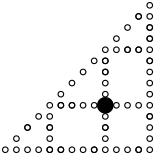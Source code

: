 <?xml version="1.0"?>
<!DOCTYPE ipe SYSTEM "ipe.dtd">
<ipe version="70005" creator="Ipe 7.1.4">
<info created="D:20151116114303" modified="D:20151116134457"/>
<ipestyle name="basic">
<symbol name="arrow/arc(spx)">
<path stroke="sym-stroke" fill="sym-stroke" pen="sym-pen">
0 0 m
-1 0.333 l
-1 -0.333 l
h
</path>
</symbol>
<symbol name="arrow/farc(spx)">
<path stroke="sym-stroke" fill="white" pen="sym-pen">
0 0 m
-1 0.333 l
-1 -0.333 l
h
</path>
</symbol>
<symbol name="mark/circle(sx)" transformations="translations">
<path fill="sym-stroke">
0.6 0 0 0.6 0 0 e
0.4 0 0 0.4 0 0 e
</path>
</symbol>
<symbol name="mark/disk(sx)" transformations="translations">
<path fill="sym-stroke">
0.6 0 0 0.6 0 0 e
</path>
</symbol>
<symbol name="mark/fdisk(sfx)" transformations="translations">
<group>
<path fill="sym-fill">
0.5 0 0 0.5 0 0 e
</path>
<path fill="sym-stroke" fillrule="eofill">
0.6 0 0 0.6 0 0 e
0.4 0 0 0.4 0 0 e
</path>
</group>
</symbol>
<symbol name="mark/box(sx)" transformations="translations">
<path fill="sym-stroke" fillrule="eofill">
-0.6 -0.6 m
0.6 -0.6 l
0.6 0.6 l
-0.6 0.6 l
h
-0.4 -0.4 m
0.4 -0.4 l
0.4 0.4 l
-0.4 0.4 l
h
</path>
</symbol>
<symbol name="mark/square(sx)" transformations="translations">
<path fill="sym-stroke">
-0.6 -0.6 m
0.6 -0.6 l
0.6 0.6 l
-0.6 0.6 l
h
</path>
</symbol>
<symbol name="mark/fsquare(sfx)" transformations="translations">
<group>
<path fill="sym-fill">
-0.5 -0.5 m
0.5 -0.5 l
0.5 0.5 l
-0.5 0.5 l
h
</path>
<path fill="sym-stroke" fillrule="eofill">
-0.6 -0.6 m
0.6 -0.6 l
0.6 0.6 l
-0.6 0.6 l
h
-0.4 -0.4 m
0.4 -0.4 l
0.4 0.4 l
-0.4 0.4 l
h
</path>
</group>
</symbol>
<symbol name="mark/cross(sx)" transformations="translations">
<group>
<path fill="sym-stroke">
-0.43 -0.57 m
0.57 0.43 l
0.43 0.57 l
-0.57 -0.43 l
h
</path>
<path fill="sym-stroke">
-0.43 0.57 m
0.57 -0.43 l
0.43 -0.57 l
-0.57 0.43 l
h
</path>
</group>
</symbol>
<symbol name="arrow/fnormal(spx)">
<path stroke="sym-stroke" fill="white" pen="sym-pen">
0 0 m
-1 0.333 l
-1 -0.333 l
h
</path>
</symbol>
<symbol name="arrow/pointed(spx)">
<path stroke="sym-stroke" fill="sym-stroke" pen="sym-pen">
0 0 m
-1 0.333 l
-0.8 0 l
-1 -0.333 l
h
</path>
</symbol>
<symbol name="arrow/fpointed(spx)">
<path stroke="sym-stroke" fill="white" pen="sym-pen">
0 0 m
-1 0.333 l
-0.8 0 l
-1 -0.333 l
h
</path>
</symbol>
<symbol name="arrow/linear(spx)">
<path stroke="sym-stroke" pen="sym-pen">
-1 0.333 m
0 0 l
-1 -0.333 l
</path>
</symbol>
<symbol name="arrow/fdouble(spx)">
<path stroke="sym-stroke" fill="white" pen="sym-pen">
0 0 m
-1 0.333 l
-1 -0.333 l
h
-1 0 m
-2 0.333 l
-2 -0.333 l
h
</path>
</symbol>
<symbol name="arrow/double(spx)">
<path stroke="sym-stroke" fill="sym-stroke" pen="sym-pen">
0 0 m
-1 0.333 l
-1 -0.333 l
h
-1 0 m
-2 0.333 l
-2 -0.333 l
h
</path>
</symbol>
<pen name="heavier" value="0.8"/>
<pen name="fat" value="1.2"/>
<pen name="ultrafat" value="2"/>
<symbolsize name="large" value="5"/>
<symbolsize name="small" value="2"/>
<symbolsize name="tiny" value="1.1"/>
<arrowsize name="large" value="10"/>
<arrowsize name="small" value="5"/>
<arrowsize name="tiny" value="3"/>
<color name="red" value="1 0 0"/>
<color name="green" value="0 1 0"/>
<color name="blue" value="0 0 1"/>
<color name="yellow" value="1 1 0"/>
<color name="orange" value="1 0.647 0"/>
<color name="gold" value="1 0.843 0"/>
<color name="purple" value="0.627 0.125 0.941"/>
<color name="gray" value="0.745"/>
<color name="brown" value="0.647 0.165 0.165"/>
<color name="navy" value="0 0 0.502"/>
<color name="pink" value="1 0.753 0.796"/>
<color name="seagreen" value="0.18 0.545 0.341"/>
<color name="turquoise" value="0.251 0.878 0.816"/>
<color name="violet" value="0.933 0.51 0.933"/>
<color name="darkblue" value="0 0 0.545"/>
<color name="darkcyan" value="0 0.545 0.545"/>
<color name="darkgray" value="0.663"/>
<color name="darkgreen" value="0 0.392 0"/>
<color name="darkmagenta" value="0.545 0 0.545"/>
<color name="darkorange" value="1 0.549 0"/>
<color name="darkred" value="0.545 0 0"/>
<color name="lightblue" value="0.678 0.847 0.902"/>
<color name="lightcyan" value="0.878 1 1"/>
<color name="lightgray" value="0.827"/>
<color name="lightgreen" value="0.565 0.933 0.565"/>
<color name="lightyellow" value="1 1 0.878"/>
<dashstyle name="dashed" value="[4] 0"/>
<dashstyle name="dotted" value="[1 3] 0"/>
<dashstyle name="dash dotted" value="[4 2 1 2] 0"/>
<dashstyle name="dash dot dotted" value="[4 2 1 2 1 2] 0"/>
<textsize name="large" value="\large"/>
<textsize name="small" value="\small"/>
<textsize name="tiny" value="\tiny"/>
<textsize name="Large" value="\Large"/>
<textsize name="LARGE" value="\LARGE"/>
<textsize name="huge" value="\huge"/>
<textsize name="Huge" value="\Huge"/>
<textsize name="footnote" value="\footnotesize"/>
<textstyle name="center" begin="\begin{center}" end="\end{center}"/>
<textstyle name="itemize" begin="\begin{itemize}" end="\end{itemize}"/>
<textstyle name="item" begin="\begin{itemize}\item{}" end="\end{itemize}"/>
<gridsize name="4 pts" value="4"/>
<gridsize name="8 pts (~3 mm)" value="8"/>
<gridsize name="16 pts (~6 mm)" value="16"/>
<gridsize name="32 pts (~12 mm)" value="32"/>
<gridsize name="10 pts (~3.5 mm)" value="10"/>
<gridsize name="20 pts (~7 mm)" value="20"/>
<gridsize name="14 pts (~5 mm)" value="14"/>
<gridsize name="28 pts (~10 mm)" value="28"/>
<gridsize name="56 pts (~20 mm)" value="56"/>
<anglesize name="90 deg" value="90"/>
<anglesize name="60 deg" value="60"/>
<anglesize name="45 deg" value="45"/>
<anglesize name="30 deg" value="30"/>
<anglesize name="22.5 deg" value="22.5"/>
<tiling name="falling" angle="-60" step="4" width="1"/>
<tiling name="rising" angle="30" step="4" width="1"/>
</ipestyle>
<page>
<layer name="alpha"/>
<layer name="beta"/>
<layer name="gamma"/>
<layer name="delta"/>
<layer name="epsilon"/>
<layer name="zeta"/>
<layer name="eta"/>
<layer name="theta"/>
<view layers="alpha" active="alpha"/>
<view layers="alpha beta" active="beta"/>
<view layers="alpha delta" active="delta"/>
<view layers="alpha epsilon" active="epsilon"/>
<view layers="alpha zeta" active="zeta"/>
<view layers="alpha gamma" active="zeta"/>
<view layers="alpha eta" active="eta"/>
<view layers="alpha theta" active="theta"/>
<use layer="alpha" name="mark/circle(sx)" pos="196 628" size="small" stroke="black"/>
<use name="mark/circle(sx)" pos="196 628" size="small" stroke="black"/>
<use name="mark/circle(sx)" pos="200 632" size="small" stroke="black"/>
<use name="mark/circle(sx)" pos="204 636" size="small" stroke="black"/>
<use name="mark/circle(sx)" pos="208 640" size="small" stroke="black"/>
<use name="mark/circle(sx)" pos="212 644" size="small" stroke="black"/>
<use name="mark/circle(sx)" pos="216 648" size="small" stroke="black"/>
<use name="mark/circle(sx)" pos="220 652" size="small" stroke="black"/>
<use name="mark/circle(sx)" pos="224 656" size="small" stroke="black"/>
<use name="mark/circle(sx)" pos="228 660" size="small" stroke="black"/>
<use name="mark/circle(sx)" pos="232 664" size="small" stroke="black"/>
<use name="mark/circle(sx)" pos="236 668" size="small" stroke="black"/>
<use name="mark/circle(sx)" pos="236 668" size="small" stroke="black"/>
<use name="mark/circle(sx)" pos="240 672" size="small" stroke="black"/>
<use name="mark/circle(sx)" pos="224 636" size="small" stroke="black"/>
<use name="mark/circle(sx)" pos="220 636" size="small" stroke="black"/>
<use name="mark/circle(sx)" pos="216 636" size="small" stroke="black"/>
<use name="mark/circle(sx)" pos="212 636" size="small" stroke="black"/>
<use name="mark/circle(sx)" pos="212 636" size="small" stroke="black"/>
<use name="mark/circle(sx)" pos="208 636" size="small" stroke="black"/>
<use name="mark/circle(sx)" pos="208 636" size="small" stroke="black"/>
<use matrix="1 0 0 1 -4 0" name="mark/circle(sx)" pos="208 632" size="small" stroke="black"/>
<use matrix="1 0 0 1 -4 0" name="mark/circle(sx)" pos="208 628" size="small" stroke="black"/>
<use matrix="1 0 0 1 -4 0" name="mark/circle(sx)" pos="208 628" size="small" stroke="black"/>
<use name="mark/circle(sx)" pos="224 628" size="small" stroke="black"/>
<use name="mark/circle(sx)" pos="224 628" size="small" stroke="black"/>
<use name="mark/circle(sx)" pos="224 632" size="small" stroke="black"/>
<use name="mark/circle(sx)" pos="224 640" size="small" stroke="black"/>
<use name="mark/circle(sx)" pos="224 644" size="small" stroke="black"/>
<use name="mark/circle(sx)" pos="224 648" size="small" stroke="black"/>
<use name="mark/circle(sx)" pos="224 648" size="small" stroke="black"/>
<use name="mark/circle(sx)" pos="224 652" size="small" stroke="black"/>
<use name="mark/circle(sx)" pos="224 652" size="small" stroke="black"/>
<use matrix="1 0 0 1 0 4" name="mark/circle(sx)" pos="228 652" size="small" stroke="black"/>
<use matrix="1 0 0 1 0 4" name="mark/circle(sx)" pos="232 652" size="small" stroke="black"/>
<use matrix="1 0 0 1 0 4" name="mark/circle(sx)" pos="232 652" size="small" stroke="black"/>
<use matrix="1 0 0 1 0 4" name="mark/circle(sx)" pos="236 652" size="small" stroke="black"/>
<use matrix="1 0 0 1 0 4" name="mark/circle(sx)" pos="236 652" size="small" stroke="black"/>
<use name="mark/circle(sx)" pos="240 652" size="small" stroke="black"/>
<use name="mark/circle(sx)" pos="240 652" size="small" stroke="black"/>
<use name="mark/circle(sx)" pos="240 668" size="small" stroke="black"/>
<use name="mark/circle(sx)" pos="240 664" size="small" stroke="black"/>
<use name="mark/circle(sx)" pos="240 664" size="small" stroke="black"/>
<use name="mark/circle(sx)" pos="240 660" size="small" stroke="black"/>
<use name="mark/circle(sx)" pos="240 660" size="small" stroke="black"/>
<use name="mark/circle(sx)" pos="240 656" size="small" stroke="black"/>
<use name="mark/circle(sx)" pos="240 648" size="small" stroke="black"/>
<use name="mark/circle(sx)" pos="240 644" size="small" stroke="black"/>
<use name="mark/circle(sx)" pos="240 640" size="small" stroke="black"/>
<use name="mark/circle(sx)" pos="240 636" size="small" stroke="black"/>
<use name="mark/circle(sx)" pos="240 632" size="small" stroke="black"/>
<use name="mark/circle(sx)" pos="240 632" size="small" stroke="black"/>
<use name="mark/circle(sx)" pos="240 628" size="small" stroke="black"/>
<use name="mark/circle(sx)" pos="228 636" size="small" stroke="black"/>
<use name="mark/circle(sx)" pos="232 636" size="small" stroke="black"/>
<use name="mark/circle(sx)" pos="236 636" size="small" stroke="black"/>
<use matrix="1 0 0 1 0 -4" name="mark/circle(sx)" pos="192 624" size="small" stroke="black"/>
<use matrix="1 0 0 1 0 -4" name="mark/circle(sx)" pos="208 624" size="small" stroke="black"/>
<use matrix="1 0 0 1 0 -4" name="mark/circle(sx)" pos="208 624" size="small" stroke="black"/>
<use matrix="1 0 0 1 0 -4" name="mark/circle(sx)" pos="224 624" size="small" stroke="black"/>
<use matrix="1 0 0 1 0 -4" name="mark/circle(sx)" pos="240 624" size="small" stroke="black"/>
<use matrix="1 0 0 1 0 -4" name="mark/circle(sx)" pos="196 624" size="small" stroke="black"/>
<use matrix="1 0 0 1 0 -4" name="mark/circle(sx)" pos="200 624" size="small" stroke="black"/>
<use matrix="1 0 0 1 0 -4" name="mark/circle(sx)" pos="204 624" size="small" stroke="black"/>
<use matrix="1 0 0 1 0 -4" name="mark/circle(sx)" pos="204 624" size="small" stroke="black"/>
<use matrix="1 0 0 1 0 -4" name="mark/circle(sx)" pos="212 624" size="small" stroke="black"/>
<use matrix="1 0 0 1 0 -4" name="mark/circle(sx)" pos="216 624" size="small" stroke="black"/>
<use matrix="1 0 0 1 0 -4" name="mark/circle(sx)" pos="220 624" size="small" stroke="black"/>
<use matrix="1 0 0 1 0 -4" name="mark/circle(sx)" pos="220 624" size="small" stroke="black"/>
<use matrix="1 0 0 1 0 -4" name="mark/circle(sx)" pos="228 624" size="small" stroke="black"/>
<use matrix="1 0 0 1 0 -4" name="mark/circle(sx)" pos="232 624" size="small" stroke="black"/>
<use matrix="1 0 0 1 0 -4" name="mark/circle(sx)" pos="236 624" size="small" stroke="black"/>
<use matrix="1 0 0 1 0 -4" name="mark/circle(sx)" pos="236 624" size="small" stroke="black"/>
<use name="mark/circle(sx)" pos="188 620" size="small" stroke="black"/>
<use name="mark/circle(sx)" pos="192 624" size="small" stroke="black"/>
<use name="mark/circle(sx)" pos="240 624" size="small" stroke="black"/>
<use name="mark/circle(sx)" pos="224 624" size="small" stroke="black"/>
<use matrix="1 0 0 1 -4 0" name="mark/circle(sx)" pos="208 624" size="small" stroke="black"/>
<use name="mark/disk(sx)" pos="224 636" size="large" stroke="black"/>
<use layer="beta" name="mark/cross(sx)" pos="224 636" size="normal" stroke="red"/>
<use layer="gamma" name="mark/cross(sx)" pos="200 628" size="normal" stroke="red"/>
<use name="mark/cross(sx)" pos="200 628" size="normal" stroke="red"/>
<use name="mark/cross(sx)" pos="196 624" size="normal" stroke="red"/>
<use name="mark/cross(sx)" pos="200 624" size="normal" stroke="red"/>
<use name="mark/cross(sx)" pos="200 624" size="normal" stroke="red"/>
<use name="mark/cross(sx)" pos="200 632" size="normal" stroke="red"/>
<use name="mark/cross(sx)" pos="196 628" size="normal" stroke="red"/>
<use name="mark/cross(sx)" pos="192 624" size="normal" stroke="red"/>
<use name="mark/cross(sx)" pos="192 624" size="normal" stroke="red"/>
<use name="mark/cross(sx)" pos="188 620" size="normal" stroke="red"/>
<use name="mark/cross(sx)" pos="192 620" size="normal" stroke="red"/>
<use name="mark/cross(sx)" pos="196 620" size="normal" stroke="red"/>
<use name="mark/cross(sx)" pos="200 620" size="normal" stroke="red"/>
<use layer="delta" name="mark/cross(sx)" pos="204 636" size="normal" stroke="red"/>
<use name="mark/cross(sx)" pos="204 632" size="normal" stroke="red"/>
<use name="mark/cross(sx)" pos="204 628" size="normal" stroke="red"/>
<use name="mark/cross(sx)" pos="204 624" size="normal" stroke="red"/>
<use name="mark/cross(sx)" pos="204 624" size="normal" stroke="red"/>
<use name="mark/cross(sx)" pos="204 620" size="normal" stroke="red"/>
<use layer="epsilon" name="mark/cross(sx)" pos="220 636" size="normal" stroke="red"/>
<use name="mark/cross(sx)" pos="216 636" size="normal" stroke="red"/>
<use name="mark/cross(sx)" pos="212 636" size="normal" stroke="red"/>
<use name="mark/cross(sx)" pos="208 636" size="normal" stroke="red"/>
<use name="mark/cross(sx)" pos="208 636" size="normal" stroke="red"/>
<use name="mark/cross(sx)" pos="204 636" size="normal" stroke="red"/>
<use name="mark/cross(sx)" pos="224 632" size="normal" stroke="red"/>
<use name="mark/cross(sx)" pos="224 628" size="normal" stroke="red"/>
<use name="mark/cross(sx)" pos="224 628" size="normal" stroke="red"/>
<use name="mark/cross(sx)" pos="224 624" size="normal" stroke="red"/>
<use name="mark/cross(sx)" pos="224 624" size="normal" stroke="red"/>
<use name="mark/cross(sx)" pos="224 620" size="normal" stroke="red"/>
<use name="mark/cross(sx)" pos="224 620" size="normal" stroke="red"/>
<use layer="zeta" name="mark/cross(sx)" pos="224 640" size="normal" stroke="red"/>
<use name="mark/cross(sx)" pos="224 644" size="normal" stroke="red"/>
<use name="mark/cross(sx)" pos="224 648" size="normal" stroke="red"/>
<use name="mark/cross(sx)" pos="224 648" size="normal" stroke="red"/>
<use name="mark/cross(sx)" pos="224 652" size="normal" stroke="red"/>
<use name="mark/cross(sx)" pos="224 656" size="normal" stroke="red"/>
<use name="mark/cross(sx)" pos="224 656" size="normal" stroke="red"/>
<use name="mark/cross(sx)" pos="228 636" size="normal" stroke="red"/>
<use name="mark/cross(sx)" pos="232 636" size="normal" stroke="red"/>
<use name="mark/cross(sx)" pos="236 636" size="normal" stroke="red"/>
<use name="mark/cross(sx)" pos="240 636" size="normal" stroke="red"/>
<use layer="eta" name="mark/cross(sx)" pos="228 632" size="normal" stroke="red"/>
<use name="mark/cross(sx)" pos="232 632" size="normal" stroke="red"/>
<use name="mark/cross(sx)" pos="232 632" size="normal" stroke="red"/>
<use name="mark/cross(sx)" pos="236 632" size="normal" stroke="red"/>
<use name="mark/cross(sx)" pos="240 632" size="normal" stroke="red"/>
<use name="mark/cross(sx)" pos="240 628" size="normal" stroke="red"/>
<use name="mark/cross(sx)" pos="240 624" size="normal" stroke="red"/>
<use name="mark/cross(sx)" pos="240 624" size="normal" stroke="red"/>
<use name="mark/cross(sx)" pos="240 620" size="normal" stroke="red"/>
<use name="mark/cross(sx)" pos="236 620" size="normal" stroke="red"/>
<use name="mark/cross(sx)" pos="236 620" size="normal" stroke="red"/>
<use name="mark/cross(sx)" pos="232 620" size="normal" stroke="red"/>
<use name="mark/cross(sx)" pos="232 620" size="normal" stroke="red"/>
<use name="mark/cross(sx)" pos="228 620" size="normal" stroke="red"/>
<use name="mark/cross(sx)" pos="228 624" size="normal" stroke="red"/>
<use name="mark/cross(sx)" pos="228 628" size="normal" stroke="red"/>
<use name="mark/cross(sx)" pos="232 628" size="normal" stroke="red"/>
<use name="mark/cross(sx)" pos="232 628" size="normal" stroke="red"/>
<use name="mark/cross(sx)" pos="236 628" size="normal" stroke="red"/>
<use name="mark/cross(sx)" pos="236 628" size="normal" stroke="red"/>
<use name="mark/cross(sx)" pos="236 624" size="normal" stroke="red"/>
<use name="mark/cross(sx)" pos="236 624" size="normal" stroke="red"/>
<use name="mark/cross(sx)" pos="232 624" size="normal" stroke="red"/>
<use name="mark/cross(sx)" pos="232 624" size="normal" stroke="red"/>
<use name="mark/cross(sx)" pos="228 660" size="normal" stroke="red"/>
<use name="mark/cross(sx)" pos="232 660" size="normal" stroke="red"/>
<use name="mark/cross(sx)" pos="232 660" size="normal" stroke="red"/>
<use name="mark/cross(sx)" pos="236 660" size="normal" stroke="red"/>
<use name="mark/cross(sx)" pos="236 660" size="normal" stroke="red"/>
<use name="mark/cross(sx)" pos="240 660" size="normal" stroke="red"/>
<use name="mark/cross(sx)" pos="240 660" size="normal" stroke="red"/>
<use name="mark/cross(sx)" pos="240 664" size="normal" stroke="red"/>
<use name="mark/cross(sx)" pos="236 664" size="normal" stroke="red"/>
<use name="mark/cross(sx)" pos="236 664" size="normal" stroke="red"/>
<use name="mark/cross(sx)" pos="232 664" size="normal" stroke="red"/>
<use name="mark/cross(sx)" pos="232 664" size="normal" stroke="red"/>
<use name="mark/cross(sx)" pos="236 668" size="normal" stroke="red"/>
<use name="mark/cross(sx)" pos="240 668" size="normal" stroke="red"/>
<use name="mark/cross(sx)" pos="240 668" size="normal" stroke="red"/>
<use name="mark/cross(sx)" pos="240 672" size="normal" stroke="red"/>
<use layer="theta" name="mark/cross(sx)" pos="228 652" size="normal" stroke="red"/>
<use name="mark/cross(sx)" pos="232 652" size="normal" stroke="red"/>
<use name="mark/cross(sx)" pos="236 652" size="normal" stroke="red"/>
<use name="mark/cross(sx)" pos="240 652" size="normal" stroke="red"/>
<use name="mark/cross(sx)" pos="240 652" size="normal" stroke="red"/>
<use name="mark/cross(sx)" pos="240 648" size="normal" stroke="red"/>
<use name="mark/cross(sx)" pos="240 648" size="normal" stroke="red"/>
<use name="mark/cross(sx)" pos="240 644" size="normal" stroke="red"/>
<use name="mark/cross(sx)" pos="240 644" size="normal" stroke="red"/>
<use name="mark/cross(sx)" pos="240 640" size="normal" stroke="red"/>
<use name="mark/cross(sx)" pos="240 640" size="normal" stroke="red"/>
<use name="mark/cross(sx)" pos="236 640" size="normal" stroke="red"/>
<use name="mark/cross(sx)" pos="236 640" size="normal" stroke="red"/>
<use name="mark/cross(sx)" pos="232 640" size="normal" stroke="red"/>
<use name="mark/cross(sx)" pos="228 640" size="normal" stroke="red"/>
<use name="mark/cross(sx)" pos="228 640" size="normal" stroke="red"/>
<use name="mark/cross(sx)" pos="228 644" size="normal" stroke="red"/>
<use name="mark/cross(sx)" pos="228 644" size="normal" stroke="red"/>
<use name="mark/cross(sx)" pos="228 648" size="normal" stroke="red"/>
<use name="mark/cross(sx)" pos="228 648" size="normal" stroke="red"/>
<use name="mark/cross(sx)" pos="232 648" size="normal" stroke="red"/>
<use name="mark/cross(sx)" pos="236 648" size="normal" stroke="red"/>
<use name="mark/cross(sx)" pos="236 648" size="normal" stroke="red"/>
<use name="mark/cross(sx)" pos="236 644" size="normal" stroke="red"/>
<use name="mark/cross(sx)" pos="236 644" size="normal" stroke="red"/>
<use name="mark/cross(sx)" pos="232 644" size="normal" stroke="red"/>
<use name="mark/cross(sx)" pos="232 644" size="normal" stroke="red"/>
<use layer="eta" name="mark/cross(sx)" pos="208 640" size="normal" stroke="red"/>
<use name="mark/cross(sx)" pos="212 640" size="normal" stroke="red"/>
<use name="mark/cross(sx)" pos="212 640" size="normal" stroke="red"/>
<use name="mark/cross(sx)" pos="216 640" size="normal" stroke="red"/>
<use name="mark/cross(sx)" pos="216 640" size="normal" stroke="red"/>
<use name="mark/cross(sx)" pos="220 640" size="normal" stroke="red"/>
<use name="mark/cross(sx)" pos="220 640" size="normal" stroke="red"/>
<use name="mark/cross(sx)" pos="220 644" size="normal" stroke="red"/>
<use name="mark/cross(sx)" pos="220 644" size="normal" stroke="red"/>
<use name="mark/cross(sx)" pos="220 648" size="normal" stroke="red"/>
<use name="mark/cross(sx)" pos="220 648" size="normal" stroke="red"/>
<use name="mark/cross(sx)" pos="220 652" size="normal" stroke="red"/>
<use name="mark/cross(sx)" pos="216 648" size="normal" stroke="red"/>
<use name="mark/cross(sx)" pos="216 648" size="normal" stroke="red"/>
<use name="mark/cross(sx)" pos="212 644" size="normal" stroke="red"/>
<use name="mark/cross(sx)" pos="212 644" size="normal" stroke="red"/>
<use name="mark/cross(sx)" pos="216 644" size="normal" stroke="red"/>
<use name="mark/cross(sx)" pos="216 644" size="normal" stroke="red"/>
<use layer="zeta" name="mark/cross(sx)" pos="228 656" size="normal" stroke="red"/>
<use name="mark/cross(sx)" pos="232 656" size="normal" stroke="red"/>
<use name="mark/cross(sx)" pos="236 656" size="normal" stroke="red"/>
<use name="mark/cross(sx)" pos="236 656" size="normal" stroke="red"/>
<use name="mark/cross(sx)" pos="240 656" size="normal" stroke="red"/>
<use name="mark/cross(sx)" pos="240 656" size="normal" stroke="red"/>
<use layer="eta" name="mark/cross(sx)" pos="208 632" size="normal" stroke="red"/>
<use name="mark/cross(sx)" pos="212 632" size="normal" stroke="red"/>
<use name="mark/cross(sx)" pos="216 632" size="normal" stroke="red"/>
<use name="mark/cross(sx)" pos="216 632" size="normal" stroke="red"/>
<use name="mark/cross(sx)" pos="220 632" size="normal" stroke="red"/>
<use name="mark/cross(sx)" pos="220 628" size="normal" stroke="red"/>
<use name="mark/cross(sx)" pos="216 628" size="normal" stroke="red"/>
<use name="mark/cross(sx)" pos="216 628" size="normal" stroke="red"/>
<use name="mark/cross(sx)" pos="212 628" size="normal" stroke="red"/>
<use name="mark/cross(sx)" pos="212 628" size="normal" stroke="red"/>
<use name="mark/cross(sx)" pos="208 628" size="normal" stroke="red"/>
<use name="mark/cross(sx)" pos="208 624" size="normal" stroke="red"/>
<use name="mark/cross(sx)" pos="208 624" size="normal" stroke="red"/>
<use name="mark/cross(sx)" pos="212 624" size="normal" stroke="red"/>
<use name="mark/cross(sx)" pos="212 624" size="normal" stroke="red"/>
<use name="mark/cross(sx)" pos="216 624" size="normal" stroke="red"/>
<use name="mark/cross(sx)" pos="216 624" size="normal" stroke="red"/>
<use name="mark/cross(sx)" pos="220 624" size="normal" stroke="red"/>
<use name="mark/cross(sx)" pos="220 620" size="normal" stroke="red"/>
<use name="mark/cross(sx)" pos="220 620" size="normal" stroke="red"/>
<use name="mark/cross(sx)" pos="216 620" size="normal" stroke="red"/>
<use name="mark/cross(sx)" pos="216 620" size="normal" stroke="red"/>
<use name="mark/cross(sx)" pos="212 620" size="normal" stroke="red"/>
<use name="mark/cross(sx)" pos="212 620" size="normal" stroke="red"/>
<use name="mark/cross(sx)" pos="208 620" size="normal" stroke="red"/>
<use name="mark/cross(sx)" pos="208 620" size="normal" stroke="red"/>
</page>
</ipe>

